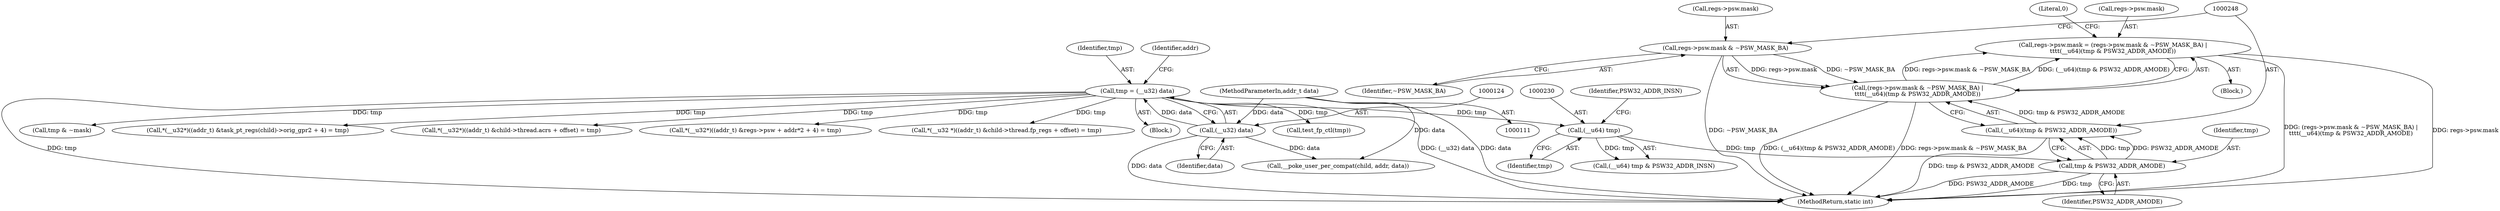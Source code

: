 digraph "0_linux_dab6cf55f81a6e16b8147aed9a843e1691dcd318_0@pointer" {
"1000233" [label="(Call,regs->psw.mask = (regs->psw.mask & ~PSW_MASK_BA) |\n\t\t\t\t(__u64)(tmp & PSW32_ADDR_AMODE))"];
"1000239" [label="(Call,(regs->psw.mask & ~PSW_MASK_BA) |\n\t\t\t\t(__u64)(tmp & PSW32_ADDR_AMODE))"];
"1000240" [label="(Call,regs->psw.mask & ~PSW_MASK_BA)"];
"1000247" [label="(Call,(__u64)(tmp & PSW32_ADDR_AMODE))"];
"1000249" [label="(Call,tmp & PSW32_ADDR_AMODE)"];
"1000229" [label="(Call,(__u64) tmp)"];
"1000121" [label="(Call,tmp = (__u32) data)"];
"1000123" [label="(Call,(__u32) data)"];
"1000114" [label="(MethodParameterIn,addr_t data)"];
"1000251" [label="(Identifier,PSW32_ADDR_AMODE)"];
"1000114" [label="(MethodParameterIn,addr_t data)"];
"1000249" [label="(Call,tmp & PSW32_ADDR_AMODE)"];
"1000439" [label="(Call,__poke_user_per_compat(child, addr, data))"];
"1000171" [label="(Call,tmp & ~mask)"];
"1000129" [label="(Identifier,addr)"];
"1000228" [label="(Call,(__u64) tmp & PSW32_ADDR_INSN)"];
"1000324" [label="(Call,*(__u32*)((addr_t) &task_pt_regs(child)->orig_gpr2 + 4) = tmp)"];
"1000232" [label="(Identifier,PSW32_ADDR_INSN)"];
"1000233" [label="(Call,regs->psw.mask = (regs->psw.mask & ~PSW_MASK_BA) |\n\t\t\t\t(__u64)(tmp & PSW32_ADDR_AMODE))"];
"1000296" [label="(Call,*(__u32*)((addr_t) &child->thread.acrs + offset) = tmp)"];
"1000125" [label="(Identifier,data)"];
"1000444" [label="(Literal,0)"];
"1000221" [label="(Block,)"];
"1000229" [label="(Call,(__u64) tmp)"];
"1000123" [label="(Call,(__u32) data)"];
"1000122" [label="(Identifier,tmp)"];
"1000254" [label="(Call,*(__u32*)((addr_t) &regs->psw + addr*2 + 4) = tmp)"];
"1000241" [label="(Call,regs->psw.mask)"];
"1000399" [label="(Call,*(__u32 *)((addr_t) &child->thread.fp_regs + offset) = tmp)"];
"1000240" [label="(Call,regs->psw.mask & ~PSW_MASK_BA)"];
"1000246" [label="(Identifier,~PSW_MASK_BA)"];
"1000247" [label="(Call,(__u64)(tmp & PSW32_ADDR_AMODE))"];
"1000234" [label="(Call,regs->psw.mask)"];
"1000115" [label="(Block,)"];
"1000445" [label="(MethodReturn,static int)"];
"1000121" [label="(Call,tmp = (__u32) data)"];
"1000382" [label="(Call,test_fp_ctl(tmp))"];
"1000231" [label="(Identifier,tmp)"];
"1000239" [label="(Call,(regs->psw.mask & ~PSW_MASK_BA) |\n\t\t\t\t(__u64)(tmp & PSW32_ADDR_AMODE))"];
"1000250" [label="(Identifier,tmp)"];
"1000233" -> "1000221"  [label="AST: "];
"1000233" -> "1000239"  [label="CFG: "];
"1000234" -> "1000233"  [label="AST: "];
"1000239" -> "1000233"  [label="AST: "];
"1000444" -> "1000233"  [label="CFG: "];
"1000233" -> "1000445"  [label="DDG: (regs->psw.mask & ~PSW_MASK_BA) |\n\t\t\t\t(__u64)(tmp & PSW32_ADDR_AMODE)"];
"1000233" -> "1000445"  [label="DDG: regs->psw.mask"];
"1000239" -> "1000233"  [label="DDG: regs->psw.mask & ~PSW_MASK_BA"];
"1000239" -> "1000233"  [label="DDG: (__u64)(tmp & PSW32_ADDR_AMODE)"];
"1000239" -> "1000247"  [label="CFG: "];
"1000240" -> "1000239"  [label="AST: "];
"1000247" -> "1000239"  [label="AST: "];
"1000239" -> "1000445"  [label="DDG: regs->psw.mask & ~PSW_MASK_BA"];
"1000239" -> "1000445"  [label="DDG: (__u64)(tmp & PSW32_ADDR_AMODE)"];
"1000240" -> "1000239"  [label="DDG: regs->psw.mask"];
"1000240" -> "1000239"  [label="DDG: ~PSW_MASK_BA"];
"1000247" -> "1000239"  [label="DDG: tmp & PSW32_ADDR_AMODE"];
"1000240" -> "1000246"  [label="CFG: "];
"1000241" -> "1000240"  [label="AST: "];
"1000246" -> "1000240"  [label="AST: "];
"1000248" -> "1000240"  [label="CFG: "];
"1000240" -> "1000445"  [label="DDG: ~PSW_MASK_BA"];
"1000247" -> "1000249"  [label="CFG: "];
"1000248" -> "1000247"  [label="AST: "];
"1000249" -> "1000247"  [label="AST: "];
"1000247" -> "1000445"  [label="DDG: tmp & PSW32_ADDR_AMODE"];
"1000249" -> "1000247"  [label="DDG: tmp"];
"1000249" -> "1000247"  [label="DDG: PSW32_ADDR_AMODE"];
"1000249" -> "1000251"  [label="CFG: "];
"1000250" -> "1000249"  [label="AST: "];
"1000251" -> "1000249"  [label="AST: "];
"1000249" -> "1000445"  [label="DDG: PSW32_ADDR_AMODE"];
"1000249" -> "1000445"  [label="DDG: tmp"];
"1000229" -> "1000249"  [label="DDG: tmp"];
"1000229" -> "1000228"  [label="AST: "];
"1000229" -> "1000231"  [label="CFG: "];
"1000230" -> "1000229"  [label="AST: "];
"1000231" -> "1000229"  [label="AST: "];
"1000232" -> "1000229"  [label="CFG: "];
"1000229" -> "1000228"  [label="DDG: tmp"];
"1000121" -> "1000229"  [label="DDG: tmp"];
"1000121" -> "1000115"  [label="AST: "];
"1000121" -> "1000123"  [label="CFG: "];
"1000122" -> "1000121"  [label="AST: "];
"1000123" -> "1000121"  [label="AST: "];
"1000129" -> "1000121"  [label="CFG: "];
"1000121" -> "1000445"  [label="DDG: (__u32) data"];
"1000121" -> "1000445"  [label="DDG: tmp"];
"1000123" -> "1000121"  [label="DDG: data"];
"1000121" -> "1000171"  [label="DDG: tmp"];
"1000121" -> "1000254"  [label="DDG: tmp"];
"1000121" -> "1000296"  [label="DDG: tmp"];
"1000121" -> "1000324"  [label="DDG: tmp"];
"1000121" -> "1000382"  [label="DDG: tmp"];
"1000121" -> "1000399"  [label="DDG: tmp"];
"1000123" -> "1000125"  [label="CFG: "];
"1000124" -> "1000123"  [label="AST: "];
"1000125" -> "1000123"  [label="AST: "];
"1000123" -> "1000445"  [label="DDG: data"];
"1000114" -> "1000123"  [label="DDG: data"];
"1000123" -> "1000439"  [label="DDG: data"];
"1000114" -> "1000111"  [label="AST: "];
"1000114" -> "1000445"  [label="DDG: data"];
"1000114" -> "1000439"  [label="DDG: data"];
}
